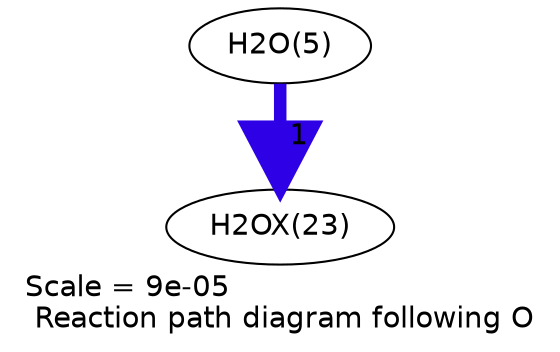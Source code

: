 digraph reaction_paths {
center=1;
s7 -> s27[fontname="Helvetica", penwidth=6, arrowsize=3, color="0.7, 1.5, 0.9"
, label=" 1"];
s7 [ fontname="Helvetica", label="H2O(5)"];
s27 [ fontname="Helvetica", label="H2OX(23)"];
 label = "Scale = 9e-05\l Reaction path diagram following O";
 fontname = "Helvetica";
}
